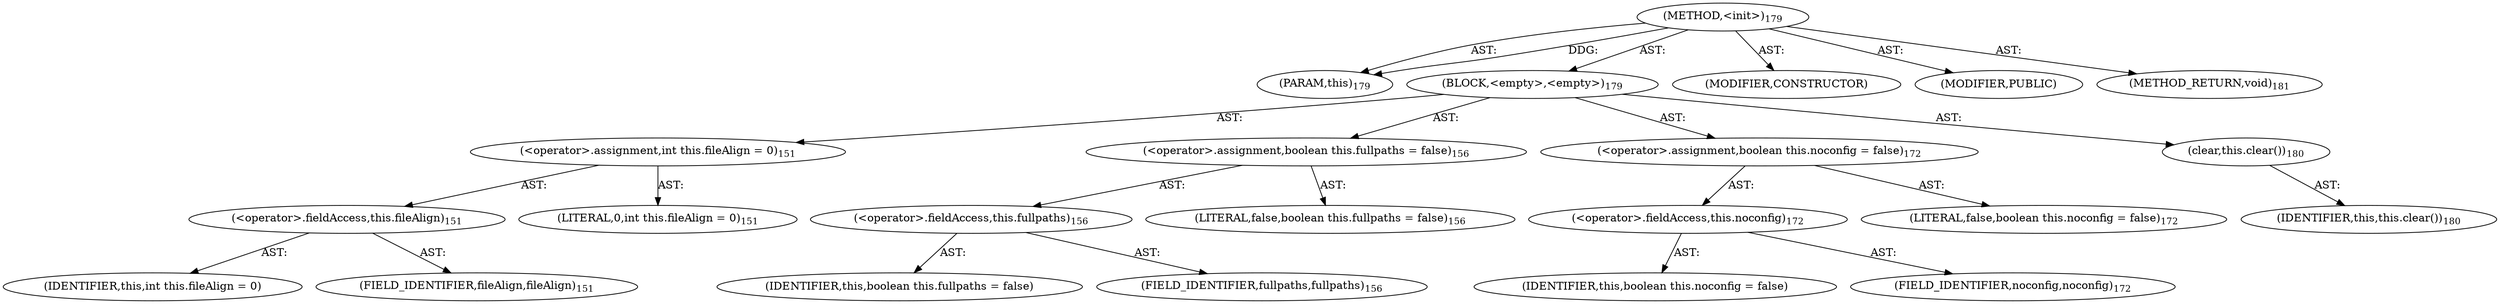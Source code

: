 digraph "&lt;init&gt;" {  
"111669149696" [label = <(METHOD,&lt;init&gt;)<SUB>179</SUB>> ]
"115964117000" [label = <(PARAM,this)<SUB>179</SUB>> ]
"25769803776" [label = <(BLOCK,&lt;empty&gt;,&lt;empty&gt;)<SUB>179</SUB>> ]
"30064771072" [label = <(&lt;operator&gt;.assignment,int this.fileAlign = 0)<SUB>151</SUB>> ]
"30064771073" [label = <(&lt;operator&gt;.fieldAccess,this.fileAlign)<SUB>151</SUB>> ]
"68719476752" [label = <(IDENTIFIER,this,int this.fileAlign = 0)> ]
"55834574848" [label = <(FIELD_IDENTIFIER,fileAlign,fileAlign)<SUB>151</SUB>> ]
"90194313216" [label = <(LITERAL,0,int this.fileAlign = 0)<SUB>151</SUB>> ]
"30064771074" [label = <(&lt;operator&gt;.assignment,boolean this.fullpaths = false)<SUB>156</SUB>> ]
"30064771075" [label = <(&lt;operator&gt;.fieldAccess,this.fullpaths)<SUB>156</SUB>> ]
"68719476753" [label = <(IDENTIFIER,this,boolean this.fullpaths = false)> ]
"55834574849" [label = <(FIELD_IDENTIFIER,fullpaths,fullpaths)<SUB>156</SUB>> ]
"90194313217" [label = <(LITERAL,false,boolean this.fullpaths = false)<SUB>156</SUB>> ]
"30064771076" [label = <(&lt;operator&gt;.assignment,boolean this.noconfig = false)<SUB>172</SUB>> ]
"30064771077" [label = <(&lt;operator&gt;.fieldAccess,this.noconfig)<SUB>172</SUB>> ]
"68719476754" [label = <(IDENTIFIER,this,boolean this.noconfig = false)> ]
"55834574850" [label = <(FIELD_IDENTIFIER,noconfig,noconfig)<SUB>172</SUB>> ]
"90194313218" [label = <(LITERAL,false,boolean this.noconfig = false)<SUB>172</SUB>> ]
"30064771078" [label = <(clear,this.clear())<SUB>180</SUB>> ]
"68719476751" [label = <(IDENTIFIER,this,this.clear())<SUB>180</SUB>> ]
"133143986182" [label = <(MODIFIER,CONSTRUCTOR)> ]
"133143986183" [label = <(MODIFIER,PUBLIC)> ]
"128849018880" [label = <(METHOD_RETURN,void)<SUB>181</SUB>> ]
  "111669149696" -> "115964117000"  [ label = "AST: "] 
  "111669149696" -> "25769803776"  [ label = "AST: "] 
  "111669149696" -> "133143986182"  [ label = "AST: "] 
  "111669149696" -> "133143986183"  [ label = "AST: "] 
  "111669149696" -> "128849018880"  [ label = "AST: "] 
  "25769803776" -> "30064771072"  [ label = "AST: "] 
  "25769803776" -> "30064771074"  [ label = "AST: "] 
  "25769803776" -> "30064771076"  [ label = "AST: "] 
  "25769803776" -> "30064771078"  [ label = "AST: "] 
  "30064771072" -> "30064771073"  [ label = "AST: "] 
  "30064771072" -> "90194313216"  [ label = "AST: "] 
  "30064771073" -> "68719476752"  [ label = "AST: "] 
  "30064771073" -> "55834574848"  [ label = "AST: "] 
  "30064771074" -> "30064771075"  [ label = "AST: "] 
  "30064771074" -> "90194313217"  [ label = "AST: "] 
  "30064771075" -> "68719476753"  [ label = "AST: "] 
  "30064771075" -> "55834574849"  [ label = "AST: "] 
  "30064771076" -> "30064771077"  [ label = "AST: "] 
  "30064771076" -> "90194313218"  [ label = "AST: "] 
  "30064771077" -> "68719476754"  [ label = "AST: "] 
  "30064771077" -> "55834574850"  [ label = "AST: "] 
  "30064771078" -> "68719476751"  [ label = "AST: "] 
  "111669149696" -> "115964117000"  [ label = "DDG: "] 
}
